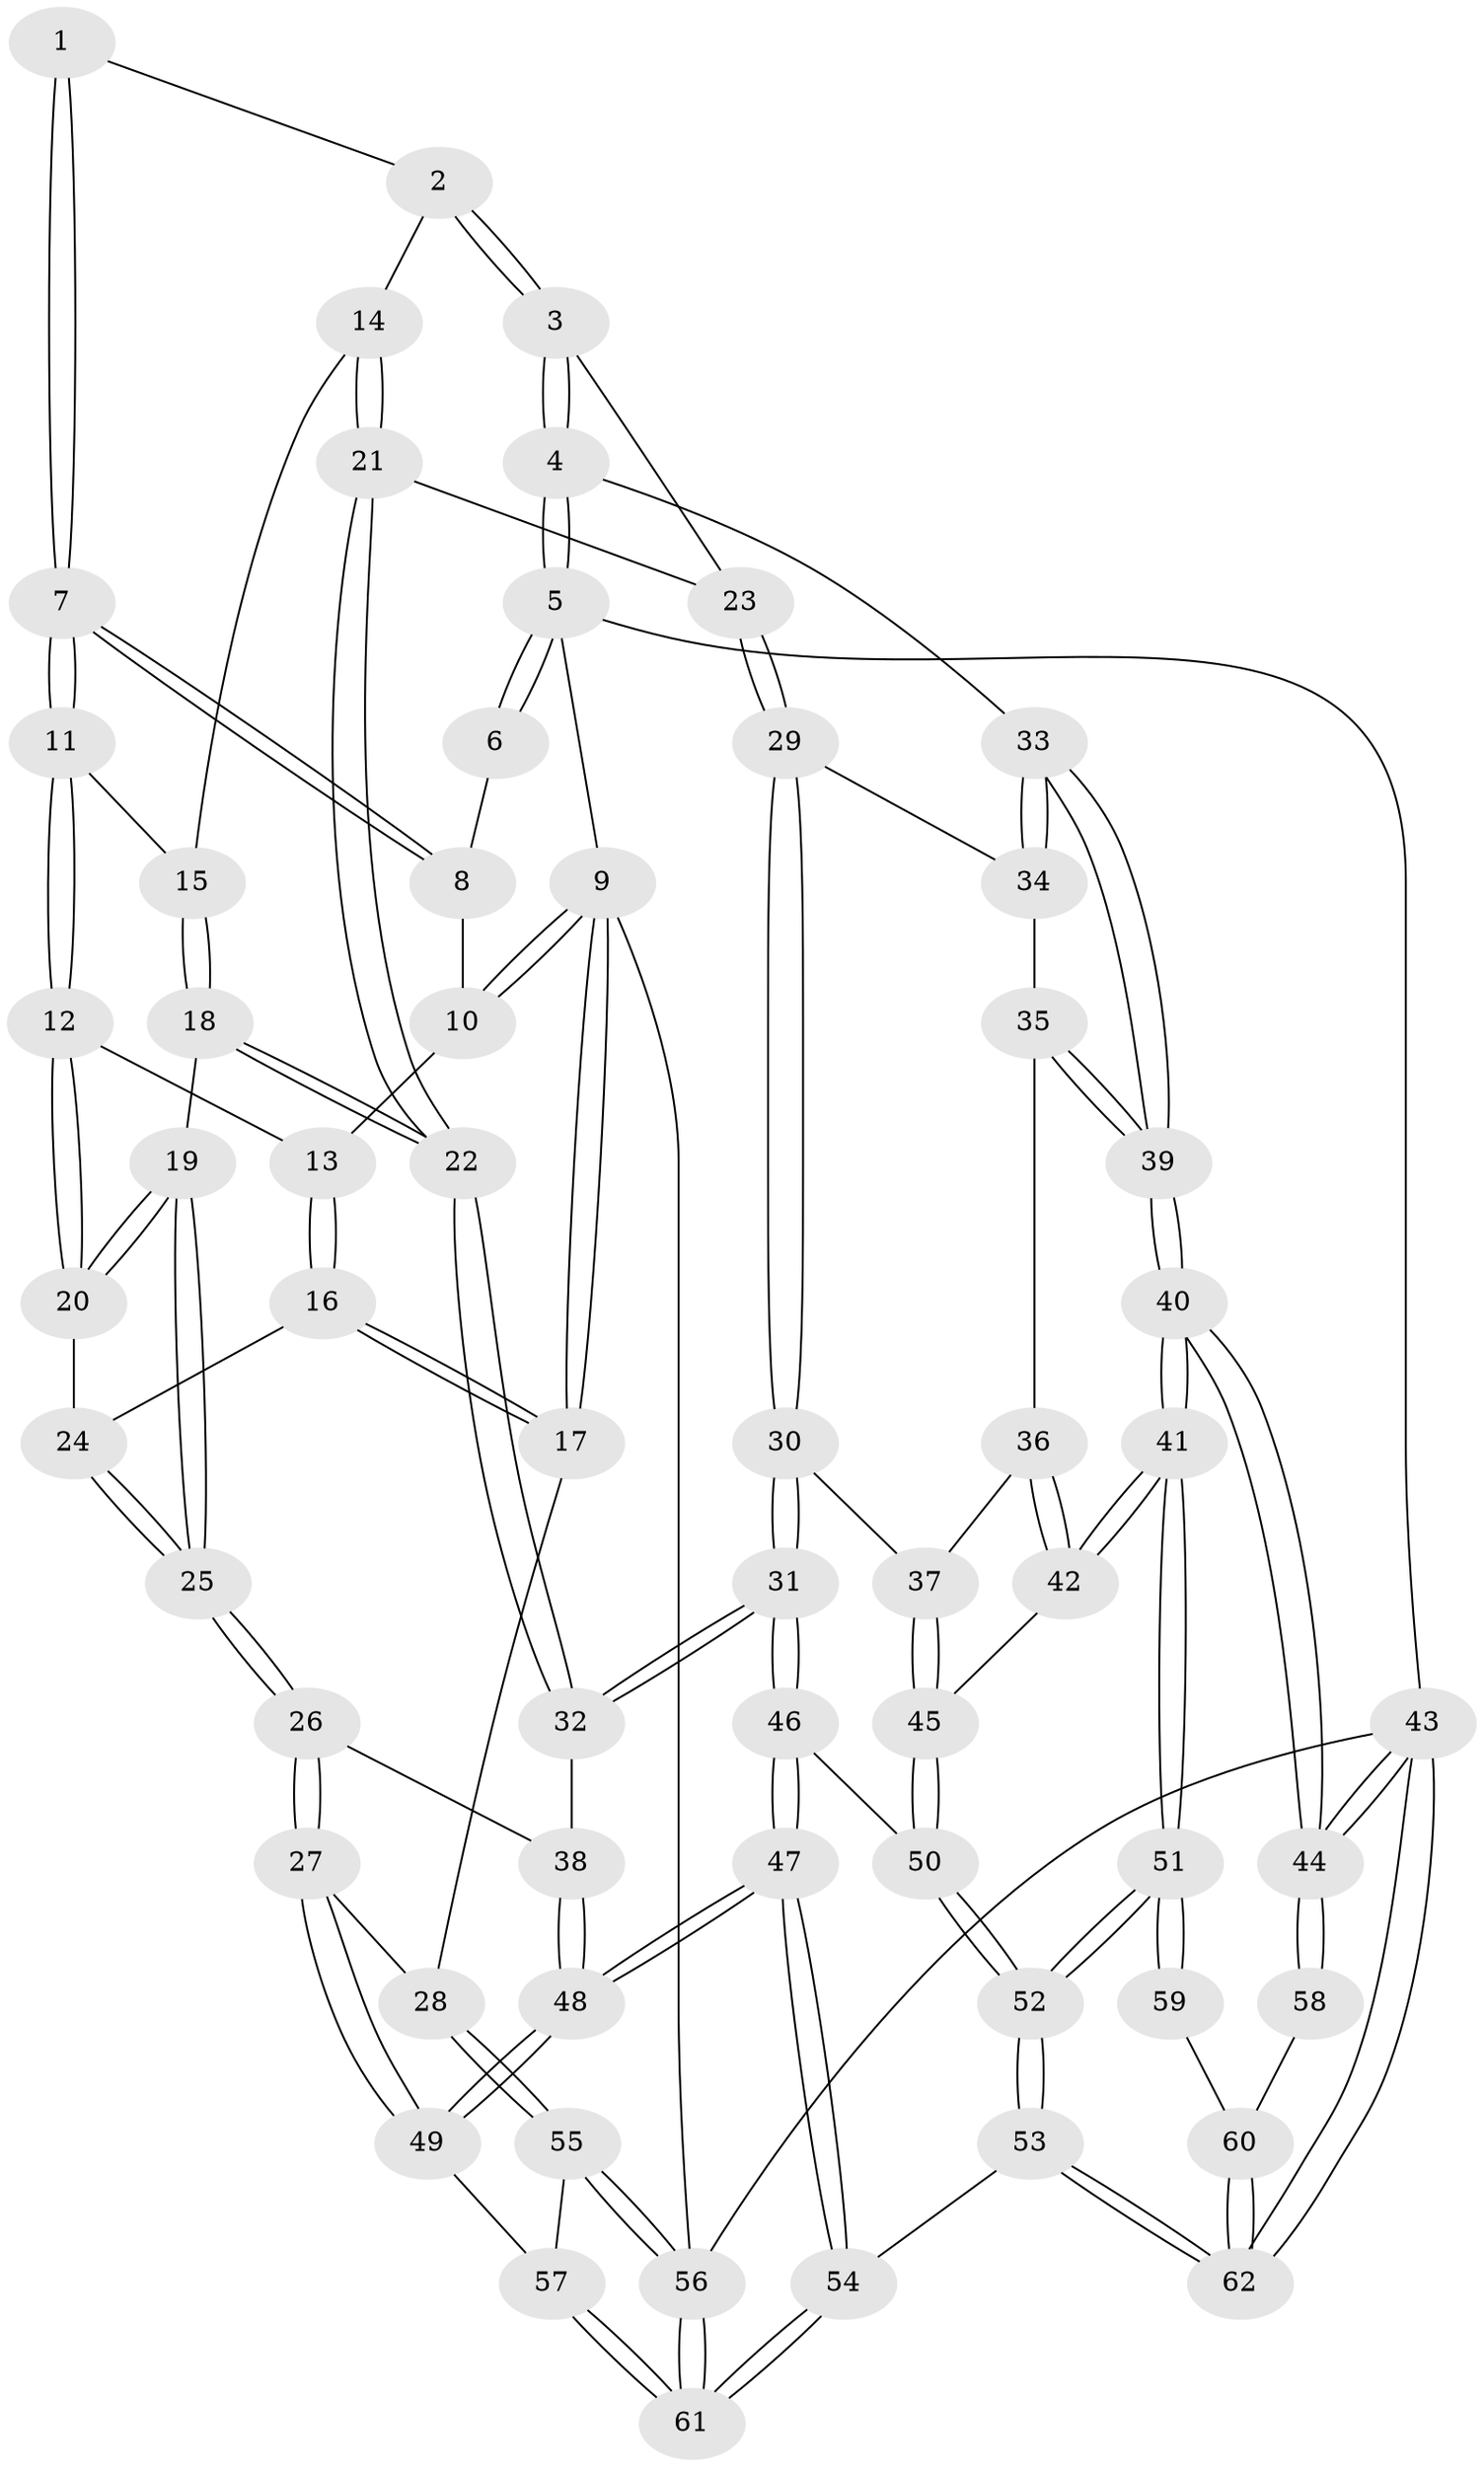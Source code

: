 // coarse degree distribution, {3: 0.3333333333333333, 4: 0.20833333333333334, 5: 0.3333333333333333, 6: 0.125}
// Generated by graph-tools (version 1.1) at 2025/06/03/04/25 22:06:05]
// undirected, 62 vertices, 152 edges
graph export_dot {
graph [start="1"]
  node [color=gray90,style=filled];
  1 [pos="+0.8193063527034933+0.06086537930591649"];
  2 [pos="+0.9058841915424334+0.11605208721841864"];
  3 [pos="+1+0.14996655310490398"];
  4 [pos="+1+0.15476415816306868"];
  5 [pos="+1+0"];
  6 [pos="+0.7303368947015233+0"];
  7 [pos="+0.5979830631876202+0.14381000997424895"];
  8 [pos="+0.5587700506907106+0"];
  9 [pos="+0+0"];
  10 [pos="+0.2048873553918668+0"];
  11 [pos="+0.5971819837335324+0.15656931912811334"];
  12 [pos="+0.3078429082472259+0.23249723514573725"];
  13 [pos="+0.23837104462149303+0.11388188896332159"];
  14 [pos="+0.632526638809109+0.2137562977351439"];
  15 [pos="+0.6297483245831704+0.20999003926663518"];
  16 [pos="+0+0.26395249132040227"];
  17 [pos="+0+0.23027587910334016"];
  18 [pos="+0.34124939648424346+0.4229225805228713"];
  19 [pos="+0.3279473436525287+0.41090735676997125"];
  20 [pos="+0.3018143904988439+0.2675829205125176"];
  21 [pos="+0.6599314024680575+0.27733661671136783"];
  22 [pos="+0.37167882918659967+0.4563526064366353"];
  23 [pos="+0.666365936791384+0.2860298563736785"];
  24 [pos="+0.04779868803929113+0.33299257741706945"];
  25 [pos="+0.12761569392422567+0.4923009888906254"];
  26 [pos="+0.07977369255487222+0.5872557723902612"];
  27 [pos="+0.03754620474916737+0.6198963983937054"];
  28 [pos="+0+0.6926379324381488"];
  29 [pos="+0.6763649532021241+0.3095750067858625"];
  30 [pos="+0.5751856241340759+0.5772250275016714"];
  31 [pos="+0.5304626912075828+0.5988418297508384"];
  32 [pos="+0.3810118873033907+0.47390118357940547"];
  33 [pos="+1+0.3652784991168523"];
  34 [pos="+0.8002570088159631+0.3849439664142851"];
  35 [pos="+0.7823684117925067+0.5517913753244509"];
  36 [pos="+0.7591883722000872+0.5759896501011696"];
  37 [pos="+0.6802070355777282+0.5941920779831786"];
  38 [pos="+0.2597705924311365+0.6394374172415204"];
  39 [pos="+1+0.5473877042228865"];
  40 [pos="+1+0.7300342528675736"];
  41 [pos="+0.8873731274013102+0.7343325445489746"];
  42 [pos="+0.8804021540267276+0.7303164872509184"];
  43 [pos="+1+1"];
  44 [pos="+1+0.7445348248154529"];
  45 [pos="+0.7366163828140738+0.72589299555793"];
  46 [pos="+0.5051593581345182+0.7021634258151102"];
  47 [pos="+0.393526735231755+0.8297661019013902"];
  48 [pos="+0.33823272092356327+0.8175547688245307"];
  49 [pos="+0.2912750093294338+0.8276117664436935"];
  50 [pos="+0.679241821359703+0.8129898396490461"];
  51 [pos="+0.7295811363254523+0.9105472520971435"];
  52 [pos="+0.7274797144350265+0.911611745386456"];
  53 [pos="+0.6192188025345937+1"];
  54 [pos="+0.5279278265970537+1"];
  55 [pos="+0+0.8643181098943244"];
  56 [pos="+0+1"];
  57 [pos="+0.20558551052335658+0.8741335710406176"];
  58 [pos="+0.996634179047878+0.8532489754753932"];
  59 [pos="+0.8601327857432257+0.9115477589054224"];
  60 [pos="+0.8914883291826855+0.9767346335606312"];
  61 [pos="+0.18539106766521035+1"];
  62 [pos="+0.8879704659685179+1"];
  1 -- 2;
  1 -- 7;
  1 -- 7;
  2 -- 3;
  2 -- 3;
  2 -- 14;
  3 -- 4;
  3 -- 4;
  3 -- 23;
  4 -- 5;
  4 -- 5;
  4 -- 33;
  5 -- 6;
  5 -- 6;
  5 -- 9;
  5 -- 43;
  6 -- 8;
  7 -- 8;
  7 -- 8;
  7 -- 11;
  7 -- 11;
  8 -- 10;
  9 -- 10;
  9 -- 10;
  9 -- 17;
  9 -- 17;
  9 -- 56;
  10 -- 13;
  11 -- 12;
  11 -- 12;
  11 -- 15;
  12 -- 13;
  12 -- 20;
  12 -- 20;
  13 -- 16;
  13 -- 16;
  14 -- 15;
  14 -- 21;
  14 -- 21;
  15 -- 18;
  15 -- 18;
  16 -- 17;
  16 -- 17;
  16 -- 24;
  17 -- 28;
  18 -- 19;
  18 -- 22;
  18 -- 22;
  19 -- 20;
  19 -- 20;
  19 -- 25;
  19 -- 25;
  20 -- 24;
  21 -- 22;
  21 -- 22;
  21 -- 23;
  22 -- 32;
  22 -- 32;
  23 -- 29;
  23 -- 29;
  24 -- 25;
  24 -- 25;
  25 -- 26;
  25 -- 26;
  26 -- 27;
  26 -- 27;
  26 -- 38;
  27 -- 28;
  27 -- 49;
  27 -- 49;
  28 -- 55;
  28 -- 55;
  29 -- 30;
  29 -- 30;
  29 -- 34;
  30 -- 31;
  30 -- 31;
  30 -- 37;
  31 -- 32;
  31 -- 32;
  31 -- 46;
  31 -- 46;
  32 -- 38;
  33 -- 34;
  33 -- 34;
  33 -- 39;
  33 -- 39;
  34 -- 35;
  35 -- 36;
  35 -- 39;
  35 -- 39;
  36 -- 37;
  36 -- 42;
  36 -- 42;
  37 -- 45;
  37 -- 45;
  38 -- 48;
  38 -- 48;
  39 -- 40;
  39 -- 40;
  40 -- 41;
  40 -- 41;
  40 -- 44;
  40 -- 44;
  41 -- 42;
  41 -- 42;
  41 -- 51;
  41 -- 51;
  42 -- 45;
  43 -- 44;
  43 -- 44;
  43 -- 62;
  43 -- 62;
  43 -- 56;
  44 -- 58;
  44 -- 58;
  45 -- 50;
  45 -- 50;
  46 -- 47;
  46 -- 47;
  46 -- 50;
  47 -- 48;
  47 -- 48;
  47 -- 54;
  47 -- 54;
  48 -- 49;
  48 -- 49;
  49 -- 57;
  50 -- 52;
  50 -- 52;
  51 -- 52;
  51 -- 52;
  51 -- 59;
  51 -- 59;
  52 -- 53;
  52 -- 53;
  53 -- 54;
  53 -- 62;
  53 -- 62;
  54 -- 61;
  54 -- 61;
  55 -- 56;
  55 -- 56;
  55 -- 57;
  56 -- 61;
  56 -- 61;
  57 -- 61;
  57 -- 61;
  58 -- 60;
  59 -- 60;
  60 -- 62;
  60 -- 62;
}
